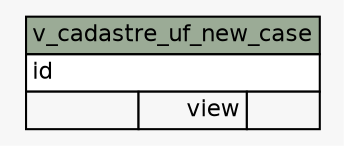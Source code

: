 // dot 2.38.0 on Linux 4.10.0-32-generic
digraph "v_cadastre_uf_new_case" {
  graph [
    rankdir="RL"
    bgcolor="#f7f7f7"
  ];
  node [
    fontname="Helvetica"
    fontsize="11"
    shape="plaintext"
  ];
  edge [
    arrowsize="0.8"
  ];
  "v_cadastre_uf_new_case" [
    label=<
    <TABLE BORDER="0" CELLBORDER="1" CELLSPACING="0" BGCOLOR="#ffffff">
      <TR><TD PORT="v_cadastre_uf_new_case.heading" COLSPAN="3" BGCOLOR="#9bab96" ALIGN="CENTER">v_cadastre_uf_new_case</TD></TR>
      <TR><TD PORT="id" COLSPAN="3" ALIGN="LEFT">id</TD></TR>
      <TR><TD ALIGN="LEFT" BGCOLOR="#f7f7f7">  </TD><TD ALIGN="RIGHT" BGCOLOR="#f7f7f7">view</TD><TD ALIGN="RIGHT" BGCOLOR="#f7f7f7">  </TD></TR>
    </TABLE>>
    URL="tables/v_cadastre_uf_new_case.html#"
    tooltip="v_cadastre_uf_new_case"
  ];
}
